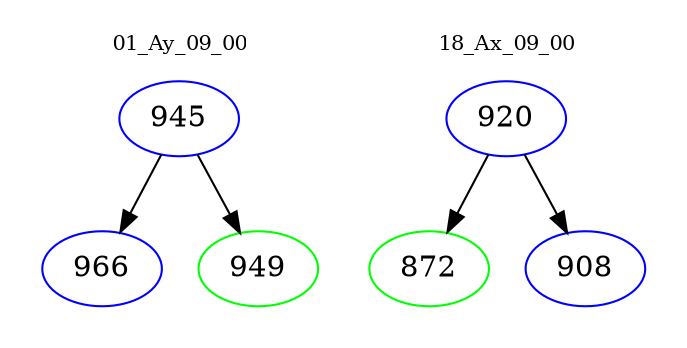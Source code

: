 digraph{
subgraph cluster_0 {
color = white
label = "01_Ay_09_00";
fontsize=10;
T0_945 [label="945", color="blue"]
T0_945 -> T0_966 [color="black"]
T0_966 [label="966", color="blue"]
T0_945 -> T0_949 [color="black"]
T0_949 [label="949", color="green"]
}
subgraph cluster_1 {
color = white
label = "18_Ax_09_00";
fontsize=10;
T1_920 [label="920", color="blue"]
T1_920 -> T1_872 [color="black"]
T1_872 [label="872", color="green"]
T1_920 -> T1_908 [color="black"]
T1_908 [label="908", color="blue"]
}
}
